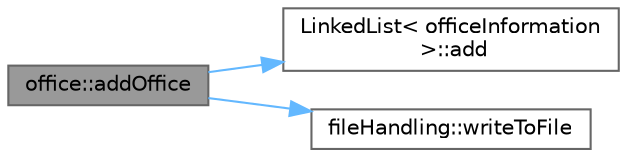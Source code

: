 digraph "office::addOffice"
{
 // LATEX_PDF_SIZE
  bgcolor="transparent";
  edge [fontname=Helvetica,fontsize=10,labelfontname=Helvetica,labelfontsize=10];
  node [fontname=Helvetica,fontsize=10,shape=box,height=0.2,width=0.4];
  rankdir="LR";
  Node1 [id="Node000001",label="office::addOffice",height=0.2,width=0.4,color="gray40", fillcolor="grey60", style="filled", fontcolor="black",tooltip="Adds a new office to the management system."];
  Node1 -> Node2 [id="edge1_Node000001_Node000002",color="steelblue1",style="solid",tooltip=" "];
  Node2 [id="Node000002",label="LinkedList\< officeInformation\l \>::add",height=0.2,width=0.4,color="grey40", fillcolor="white", style="filled",URL="$class_linked_list.html#a0dac190d0708d024d60dbd8131adcde3",tooltip=" "];
  Node1 -> Node3 [id="edge2_Node000001_Node000003",color="steelblue1",style="solid",tooltip=" "];
  Node3 [id="Node000003",label="fileHandling::writeToFile",height=0.2,width=0.4,color="grey40", fillcolor="white", style="filled",URL="$classfile_handling.html#a8c7f79a289885a8f9b723cbced0b5f86",tooltip="Writes data to the file."];
}
